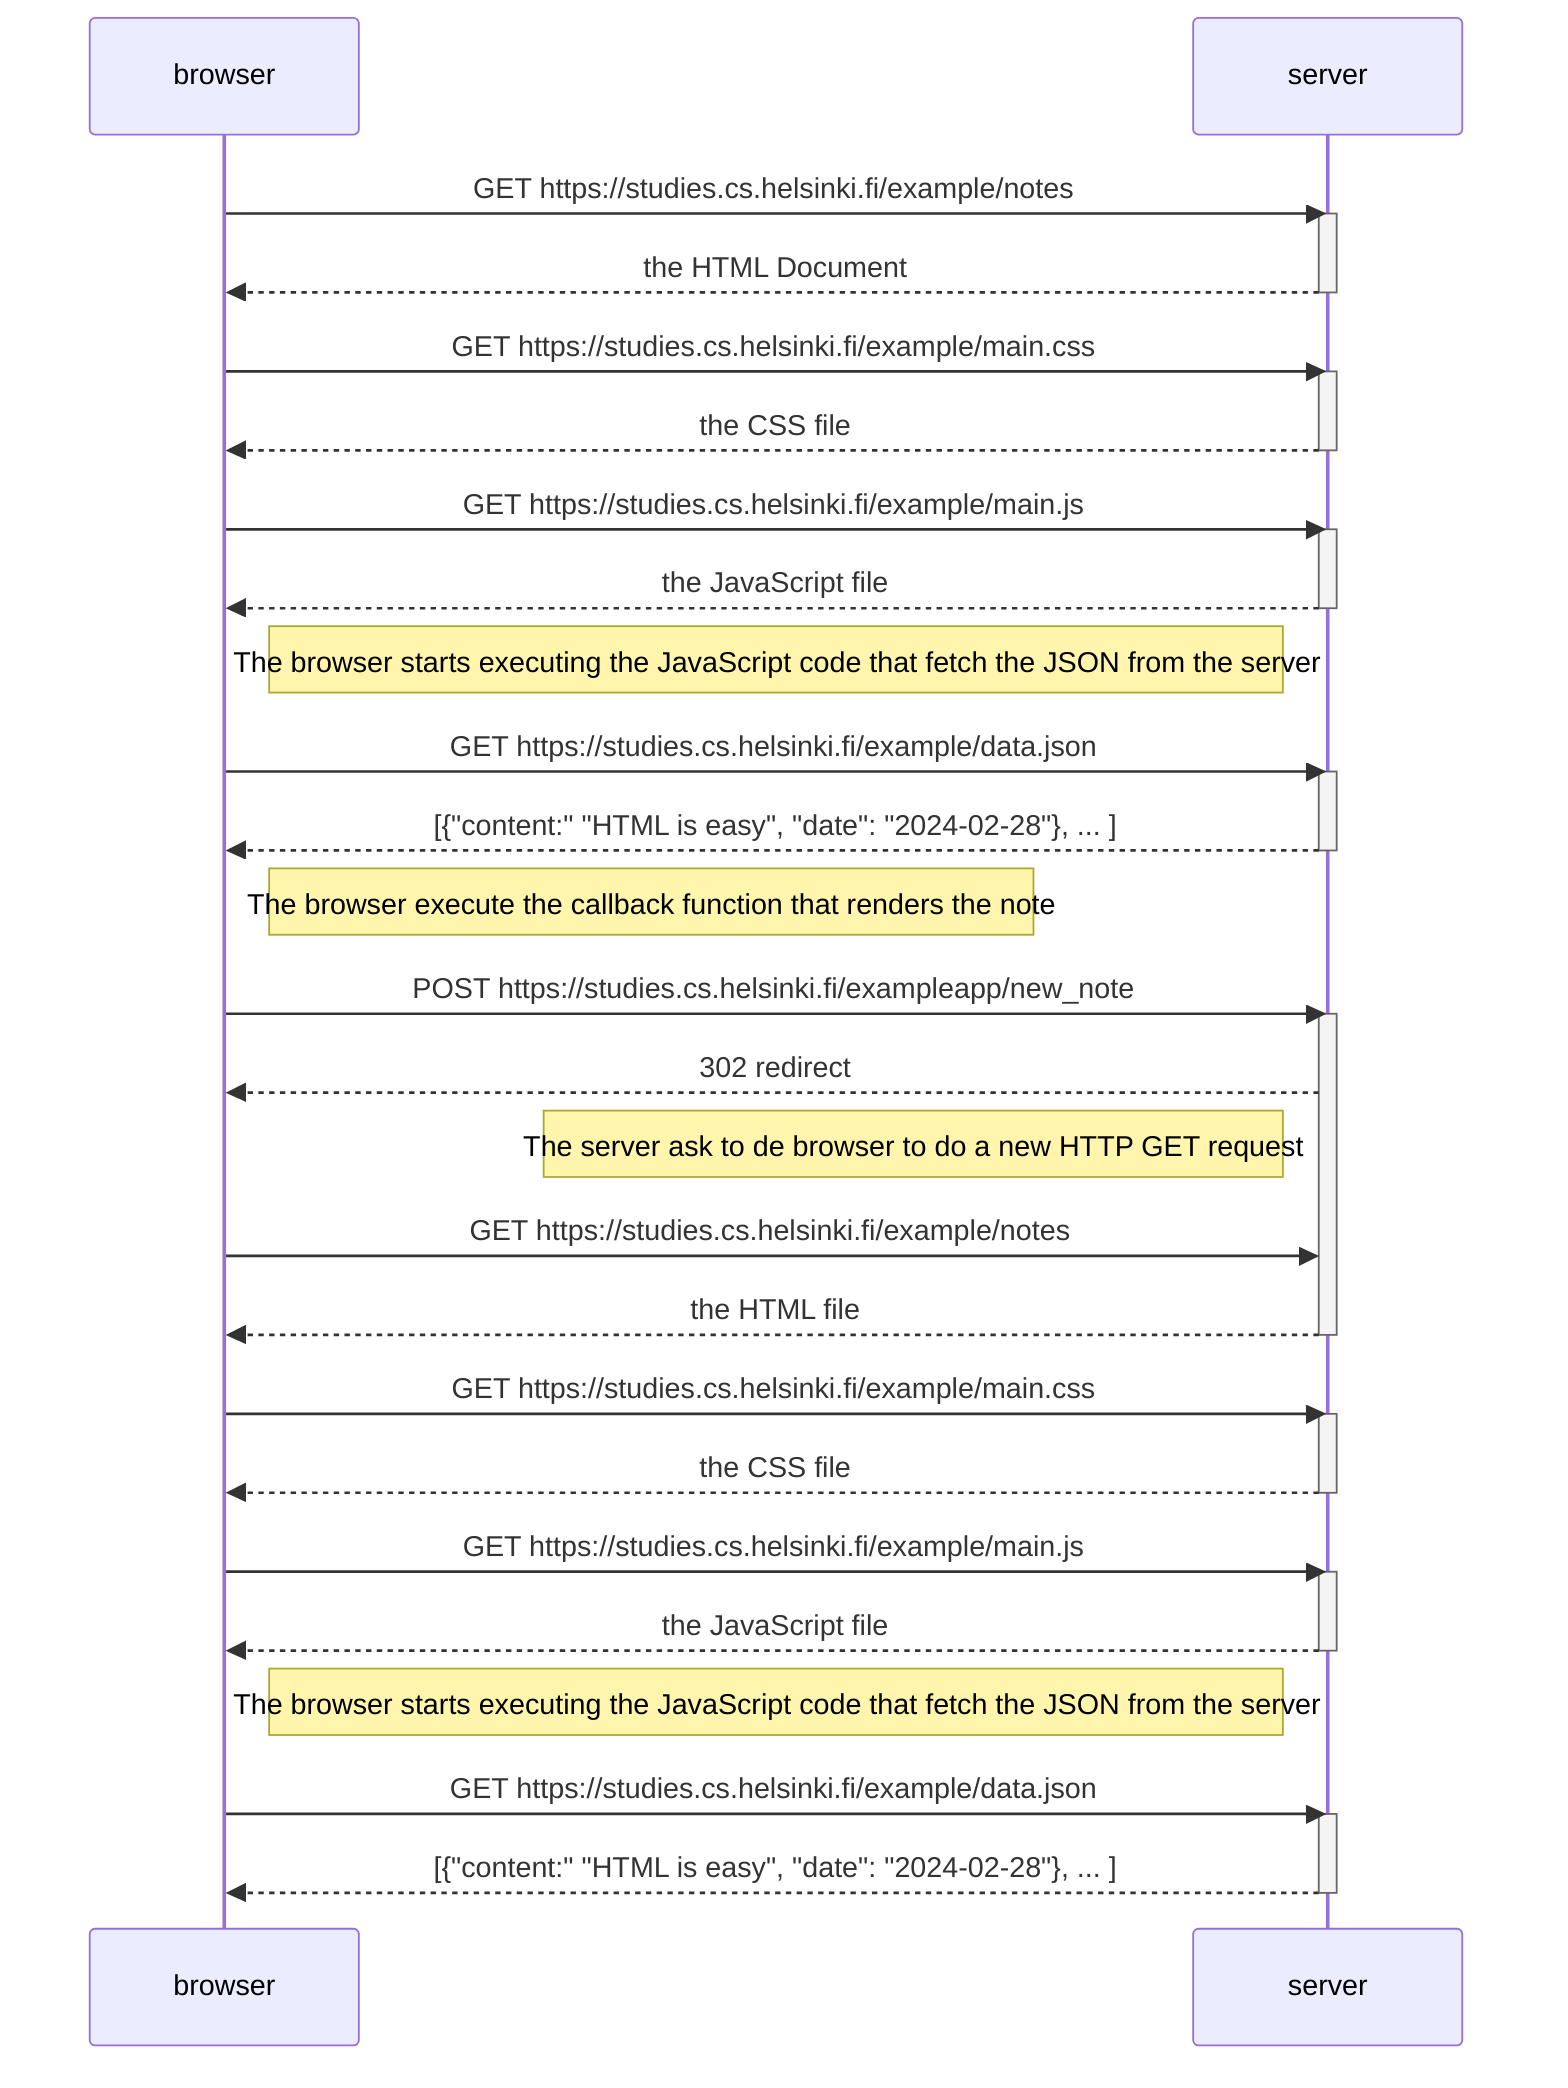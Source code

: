 sequenceDiagram
    participant browser
    participant server

    browser->>server: GET https://studies.cs.helsinki.fi/example/notes
    activate server
    server-->>browser: the HTML Document
    deactivate server
    
    browser->>server: GET https://studies.cs.helsinki.fi/example/main.css
    activate server
    server-->>browser: the CSS file
    deactivate server

    browser->>server: GET https://studies.cs.helsinki.fi/example/main.js
    activate server
    server-->>browser: the JavaScript file
    deactivate server

    Note right of browser: The browser starts executing the JavaScript code that fetch the JSON from the server

    browser->>server: GET https://studies.cs.helsinki.fi/example/data.json
    activate server
    server-->>browser: [{"content:" "HTML is easy", "date": "2024-02-28"}, ... ]
    deactivate server

    Note right of browser: The browser execute the callback function that renders the note

    browser->>server: POST https://studies.cs.helsinki.fi/exampleapp/new_note
    activate server
    server-->>browser: 302 redirect
    Note left of server: The server ask to de browser to do a new HTTP GET request
    browser->>server: GET https://studies.cs.helsinki.fi/example/notes
    server-->>browser: the HTML file
    deactivate server

     browser->>server: GET https://studies.cs.helsinki.fi/example/main.css
    activate server
    server-->>browser: the CSS file
    deactivate server

    browser->>server: GET https://studies.cs.helsinki.fi/example/main.js
    activate server
    server-->>browser: the JavaScript file
    deactivate server

    Note right of browser: The browser starts executing the JavaScript code that fetch the JSON from the server

    browser->>server: GET https://studies.cs.helsinki.fi/example/data.json
    activate server
    server-->>browser: [{"content:" "HTML is easy", "date": "2024-02-28"}, ... ]
    deactivate server
